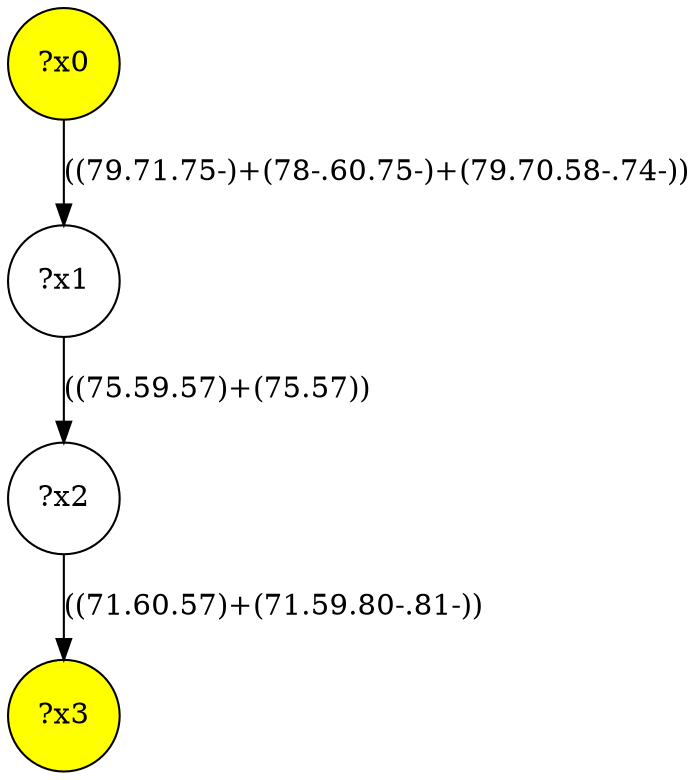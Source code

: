 digraph g {
	x0 [fillcolor="yellow", style="filled," shape=circle, label="?x0"];
	x3 [fillcolor="yellow", style="filled," shape=circle, label="?x3"];
	x1 [shape=circle, label="?x1"];
	x0 -> x1 [label="((79.71.75-)+(78-.60.75-)+(79.70.58-.74-))"];
	x2 [shape=circle, label="?x2"];
	x1 -> x2 [label="((75.59.57)+(75.57))"];
	x2 -> x3 [label="((71.60.57)+(71.59.80-.81-))"];
}
